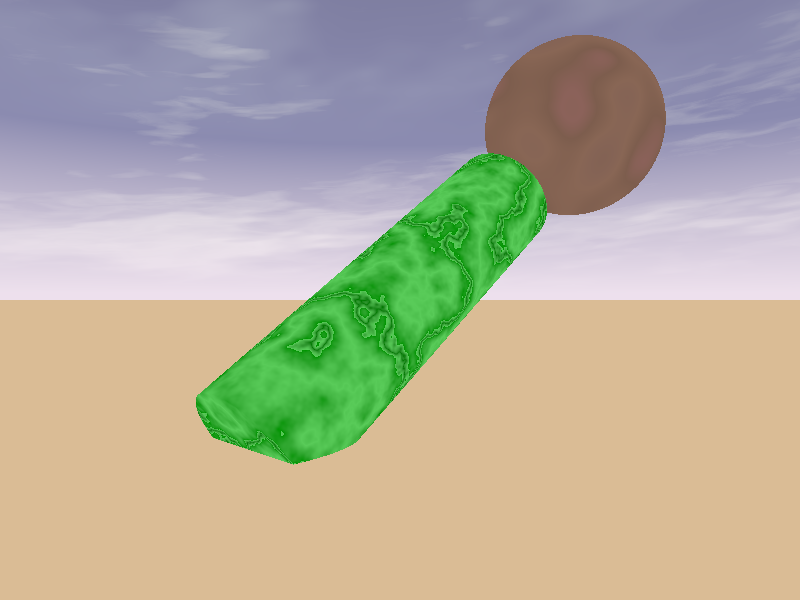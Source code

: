 // 2_texture2.pov

#include "colors.inc"  
#include "skies.inc"  
#include "textures.inc"    
#include "woods.inc"
        
              
camera{ 
  location <0.0, 0.0, -5.0> 
  look_at  <0.0, 0.0, 0.0>
} 
light_source { 
  <5.0,5.0,-5.0> 
  color rgb <1.0, 1.0, 1.0>
} 
sky_sphere {
  S_Cloud1
}
plane {
  y, -1
  pigment { color rgb <0.7,0.5,0.3> }
}
         
sphere {
  <2, 2, 2>  1.0     
  texture { Rosewood }
}                  

cylinder { 
  <-1, -1, -1>, 
  <1, 1, 1>, 
  0.5 
  texture { Jade } 
} 